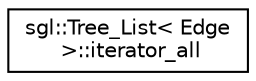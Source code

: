 digraph "Graphical Class Hierarchy"
{
  edge [fontname="Helvetica",fontsize="10",labelfontname="Helvetica",labelfontsize="10"];
  node [fontname="Helvetica",fontsize="10",shape=record];
  rankdir="LR";
  Node1 [label="sgl::Tree_List\< Edge\l \>::iterator_all",height=0.2,width=0.4,color="black", fillcolor="white", style="filled",URL="$classsgl_1_1_tree___list_1_1iterator__all.html"];
}
